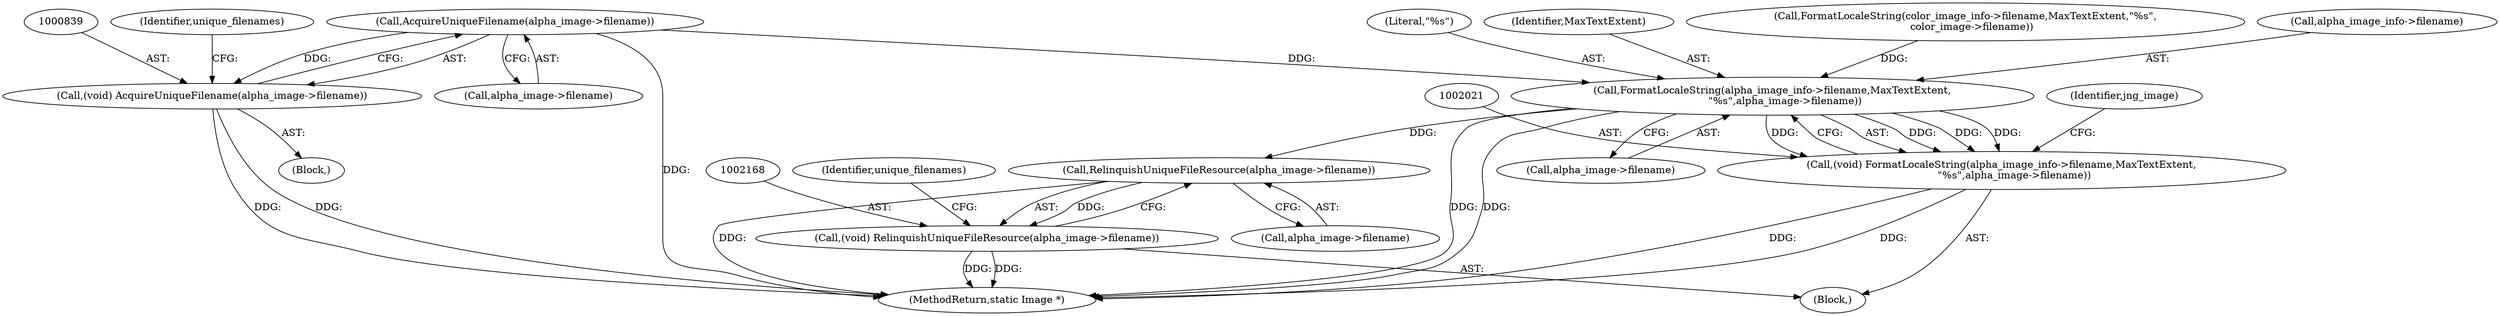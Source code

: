 digraph "0_ImageMagick6_1007b98f8795ad4bea6bc5f68a32d83e982fdae4@pointer" {
"1000840" [label="(Call,AcquireUniqueFilename(alpha_image->filename))"];
"1000838" [label="(Call,(void) AcquireUniqueFilename(alpha_image->filename))"];
"1002022" [label="(Call,FormatLocaleString(alpha_image_info->filename,MaxTextExtent,\n        \"%s\",alpha_image->filename))"];
"1002020" [label="(Call,(void) FormatLocaleString(alpha_image_info->filename,MaxTextExtent,\n        \"%s\",alpha_image->filename))"];
"1002169" [label="(Call,RelinquishUniqueFileResource(alpha_image->filename))"];
"1002167" [label="(Call,(void) RelinquishUniqueFileResource(alpha_image->filename))"];
"1000774" [label="(Block,)"];
"1002336" [label="(MethodReturn,static Image *)"];
"1001733" [label="(Call,FormatLocaleString(color_image_info->filename,MaxTextExtent,\"%s\",\n    color_image->filename))"];
"1002167" [label="(Call,(void) RelinquishUniqueFileResource(alpha_image->filename))"];
"1002023" [label="(Call,alpha_image_info->filename)"];
"1002028" [label="(Call,alpha_image->filename)"];
"1000845" [label="(Identifier,unique_filenames)"];
"1000838" [label="(Call,(void) AcquireUniqueFilename(alpha_image->filename))"];
"1002022" [label="(Call,FormatLocaleString(alpha_image_info->filename,MaxTextExtent,\n        \"%s\",alpha_image->filename))"];
"1001971" [label="(Block,)"];
"1002032" [label="(Identifier,jng_image)"];
"1002027" [label="(Literal,\"%s\")"];
"1002174" [label="(Identifier,unique_filenames)"];
"1000841" [label="(Call,alpha_image->filename)"];
"1002169" [label="(Call,RelinquishUniqueFileResource(alpha_image->filename))"];
"1002170" [label="(Call,alpha_image->filename)"];
"1000840" [label="(Call,AcquireUniqueFilename(alpha_image->filename))"];
"1002026" [label="(Identifier,MaxTextExtent)"];
"1002020" [label="(Call,(void) FormatLocaleString(alpha_image_info->filename,MaxTextExtent,\n        \"%s\",alpha_image->filename))"];
"1000840" -> "1000838"  [label="AST: "];
"1000840" -> "1000841"  [label="CFG: "];
"1000841" -> "1000840"  [label="AST: "];
"1000838" -> "1000840"  [label="CFG: "];
"1000840" -> "1002336"  [label="DDG: "];
"1000840" -> "1000838"  [label="DDG: "];
"1000840" -> "1002022"  [label="DDG: "];
"1000838" -> "1000774"  [label="AST: "];
"1000839" -> "1000838"  [label="AST: "];
"1000845" -> "1000838"  [label="CFG: "];
"1000838" -> "1002336"  [label="DDG: "];
"1000838" -> "1002336"  [label="DDG: "];
"1002022" -> "1002020"  [label="AST: "];
"1002022" -> "1002028"  [label="CFG: "];
"1002023" -> "1002022"  [label="AST: "];
"1002026" -> "1002022"  [label="AST: "];
"1002027" -> "1002022"  [label="AST: "];
"1002028" -> "1002022"  [label="AST: "];
"1002020" -> "1002022"  [label="CFG: "];
"1002022" -> "1002336"  [label="DDG: "];
"1002022" -> "1002336"  [label="DDG: "];
"1002022" -> "1002020"  [label="DDG: "];
"1002022" -> "1002020"  [label="DDG: "];
"1002022" -> "1002020"  [label="DDG: "];
"1002022" -> "1002020"  [label="DDG: "];
"1001733" -> "1002022"  [label="DDG: "];
"1002022" -> "1002169"  [label="DDG: "];
"1002020" -> "1001971"  [label="AST: "];
"1002021" -> "1002020"  [label="AST: "];
"1002032" -> "1002020"  [label="CFG: "];
"1002020" -> "1002336"  [label="DDG: "];
"1002020" -> "1002336"  [label="DDG: "];
"1002169" -> "1002167"  [label="AST: "];
"1002169" -> "1002170"  [label="CFG: "];
"1002170" -> "1002169"  [label="AST: "];
"1002167" -> "1002169"  [label="CFG: "];
"1002169" -> "1002336"  [label="DDG: "];
"1002169" -> "1002167"  [label="DDG: "];
"1002167" -> "1001971"  [label="AST: "];
"1002168" -> "1002167"  [label="AST: "];
"1002174" -> "1002167"  [label="CFG: "];
"1002167" -> "1002336"  [label="DDG: "];
"1002167" -> "1002336"  [label="DDG: "];
}
